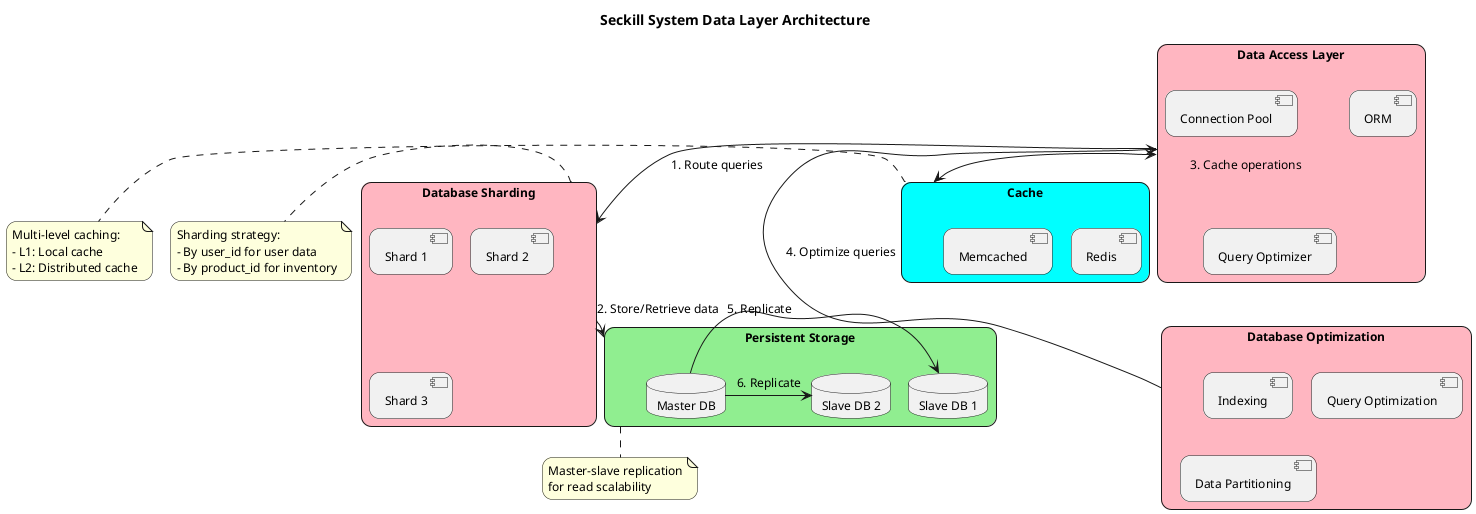 @startuml Seckill System Data Layer Architecture
!pragma layout smetana
skinparam backgroundColor #FFFFFF
skinparam defaultFontName Arial
skinparam defaultFontSize 12
skinparam roundcorner 20
skinparam shadowing false

title Seckill System Data Layer Architecture

rectangle "Data Access Layer" as DataAccessLayer #FFB6C1 {
    component "ORM" as ORM
    component "Connection Pool" as ConnectionPool
    component "Query Optimizer" as QueryOptimizer
}

rectangle "Database Sharding" as DatabaseSharding #FFB6C1 {
    component "Shard 1" as Shard1
    component "Shard 2" as Shard2
    component "Shard 3" as Shard3
}

rectangle "Database Optimization" as DatabaseOptimization #FFB6C1 {
    component "Indexing" as Indexing
    component "Query Optimization" as QueryOpt
    component "Data Partitioning" as DataPartitioning
}

rectangle "Cache" as Cache #00FFFF {
    component "Redis" as Redis
    component "Memcached" as Memcached
}

rectangle "Persistent Storage" as PersistentStorage #90EE90 {
    database "Master DB" as MasterDB
    database "Slave DB 1" as SlaveDB1
    database "Slave DB 2" as SlaveDB2
}

DataAccessLayer -down-> DatabaseSharding : "1. Route queries"
DatabaseSharding -down-> PersistentStorage : "2. Store/Retrieve data"
DataAccessLayer <--> Cache : "3. Cache operations"
DatabaseOptimization -up-> DataAccessLayer : "4. Optimize queries"

MasterDB -right-> SlaveDB1 : "5. Replicate"
MasterDB -right-> SlaveDB2 : "6. Replicate"

note right of DatabaseSharding
  Sharding strategy:
  - By user_id for user data
  - By product_id for inventory
end note

note right of Cache
  Multi-level caching:
  - L1: Local cache
  - L2: Distributed cache
end note

note bottom of PersistentStorage
  Master-slave replication
  for read scalability
end note

@enduml
